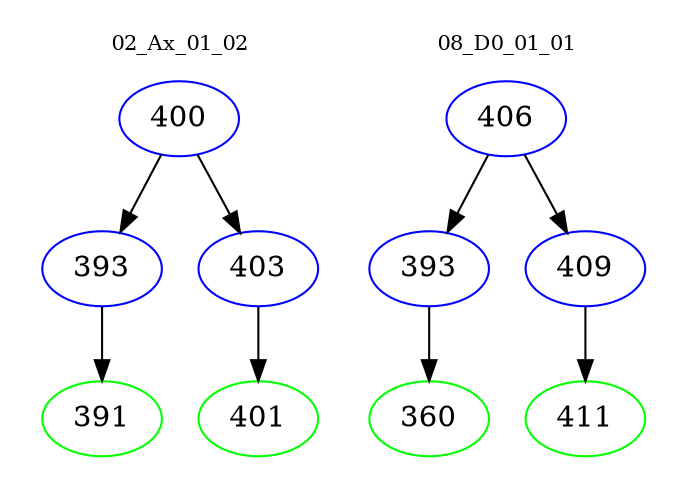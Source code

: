 digraph{
subgraph cluster_0 {
color = white
label = "02_Ax_01_02";
fontsize=10;
T0_400 [label="400", color="blue"]
T0_400 -> T0_393 [color="black"]
T0_393 [label="393", color="blue"]
T0_393 -> T0_391 [color="black"]
T0_391 [label="391", color="green"]
T0_400 -> T0_403 [color="black"]
T0_403 [label="403", color="blue"]
T0_403 -> T0_401 [color="black"]
T0_401 [label="401", color="green"]
}
subgraph cluster_1 {
color = white
label = "08_D0_01_01";
fontsize=10;
T1_406 [label="406", color="blue"]
T1_406 -> T1_393 [color="black"]
T1_393 [label="393", color="blue"]
T1_393 -> T1_360 [color="black"]
T1_360 [label="360", color="green"]
T1_406 -> T1_409 [color="black"]
T1_409 [label="409", color="blue"]
T1_409 -> T1_411 [color="black"]
T1_411 [label="411", color="green"]
}
}
